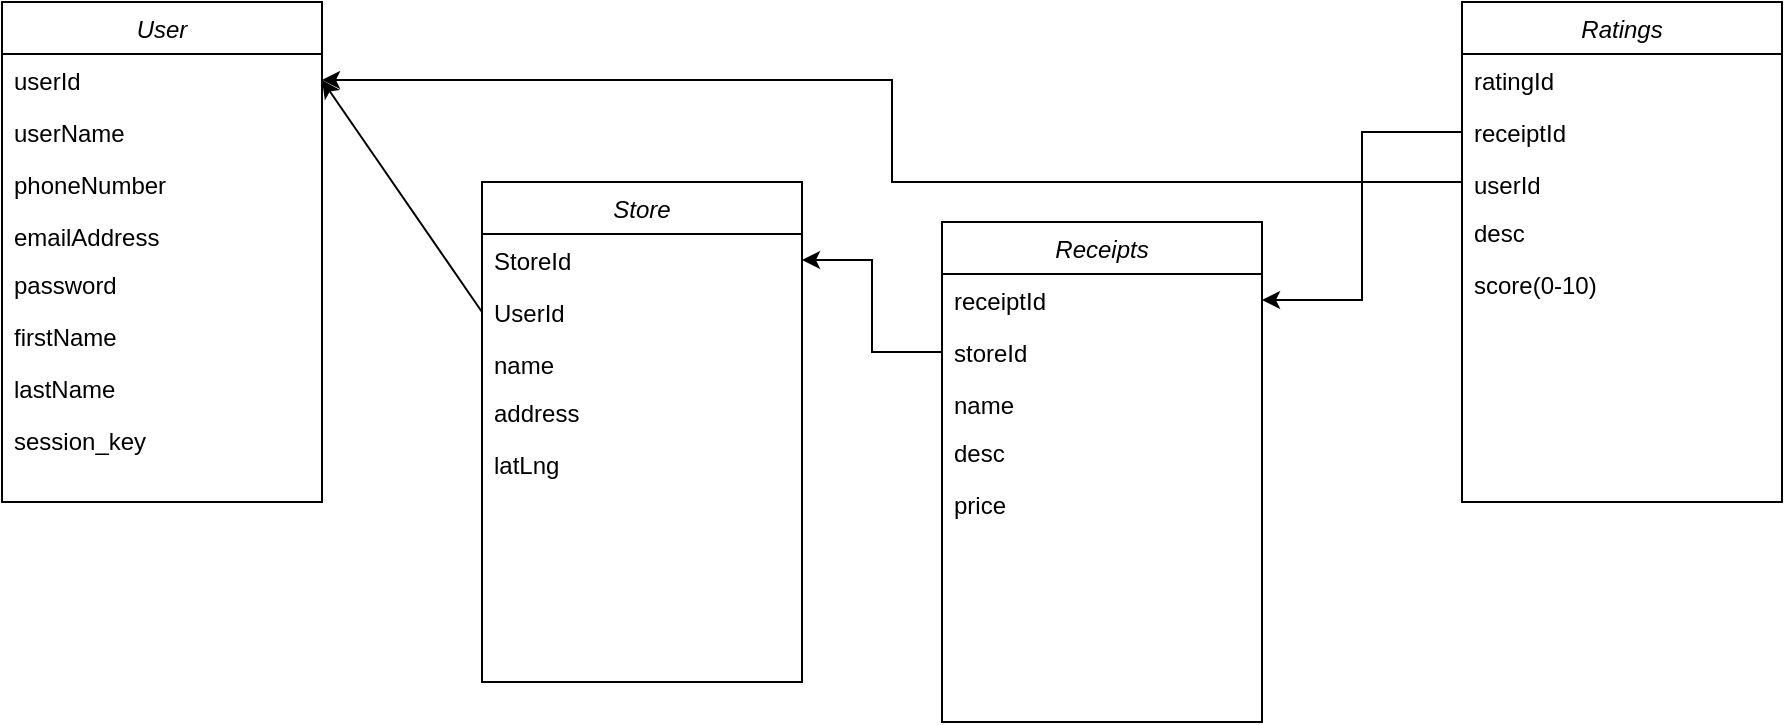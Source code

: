 <mxfile version="15.2.4" type="github">
  <diagram id="C5RBs43oDa-KdzZeNtuy" name="Page-1">
    <mxGraphModel dx="975" dy="792" grid="1" gridSize="10" guides="1" tooltips="1" connect="1" arrows="1" fold="1" page="1" pageScale="1" pageWidth="827" pageHeight="1169" math="0" shadow="0">
      <root>
        <mxCell id="WIyWlLk6GJQsqaUBKTNV-0" />
        <mxCell id="WIyWlLk6GJQsqaUBKTNV-1" parent="WIyWlLk6GJQsqaUBKTNV-0" />
        <mxCell id="zkfFHV4jXpPFQw0GAbJ--0" value="User" style="swimlane;fontStyle=2;align=center;verticalAlign=top;childLayout=stackLayout;horizontal=1;startSize=26;horizontalStack=0;resizeParent=1;resizeLast=0;collapsible=1;marginBottom=0;rounded=0;shadow=0;strokeWidth=1;" parent="WIyWlLk6GJQsqaUBKTNV-1" vertex="1">
          <mxGeometry x="30" y="20" width="160" height="250" as="geometry">
            <mxRectangle x="230" y="140" width="160" height="26" as="alternateBounds" />
          </mxGeometry>
        </mxCell>
        <mxCell id="f8y6dfcZr-cboUHaVySf-13" value="userId" style="text;align=left;verticalAlign=top;spacingLeft=4;spacingRight=4;overflow=hidden;rotatable=0;points=[[0,0.5],[1,0.5]];portConstraint=eastwest;" vertex="1" parent="zkfFHV4jXpPFQw0GAbJ--0">
          <mxGeometry y="26" width="160" height="26" as="geometry" />
        </mxCell>
        <mxCell id="zkfFHV4jXpPFQw0GAbJ--1" value="userName" style="text;align=left;verticalAlign=top;spacingLeft=4;spacingRight=4;overflow=hidden;rotatable=0;points=[[0,0.5],[1,0.5]];portConstraint=eastwest;" parent="zkfFHV4jXpPFQw0GAbJ--0" vertex="1">
          <mxGeometry y="52" width="160" height="26" as="geometry" />
        </mxCell>
        <mxCell id="zkfFHV4jXpPFQw0GAbJ--2" value="phoneNumber" style="text;align=left;verticalAlign=top;spacingLeft=4;spacingRight=4;overflow=hidden;rotatable=0;points=[[0,0.5],[1,0.5]];portConstraint=eastwest;rounded=0;shadow=0;html=0;" parent="zkfFHV4jXpPFQw0GAbJ--0" vertex="1">
          <mxGeometry y="78" width="160" height="26" as="geometry" />
        </mxCell>
        <mxCell id="zkfFHV4jXpPFQw0GAbJ--3" value="emailAddress" style="text;align=left;verticalAlign=top;spacingLeft=4;spacingRight=4;overflow=hidden;rotatable=0;points=[[0,0.5],[1,0.5]];portConstraint=eastwest;rounded=0;shadow=0;html=0;" parent="zkfFHV4jXpPFQw0GAbJ--0" vertex="1">
          <mxGeometry y="104" width="160" height="24" as="geometry" />
        </mxCell>
        <mxCell id="f8y6dfcZr-cboUHaVySf-0" value="password" style="text;align=left;verticalAlign=top;spacingLeft=4;spacingRight=4;overflow=hidden;rotatable=0;points=[[0,0.5],[1,0.5]];portConstraint=eastwest;rounded=0;shadow=0;html=0;" vertex="1" parent="zkfFHV4jXpPFQw0GAbJ--0">
          <mxGeometry y="128" width="160" height="26" as="geometry" />
        </mxCell>
        <mxCell id="f8y6dfcZr-cboUHaVySf-29" value="firstName" style="text;align=left;verticalAlign=top;spacingLeft=4;spacingRight=4;overflow=hidden;rotatable=0;points=[[0,0.5],[1,0.5]];portConstraint=eastwest;rounded=0;shadow=0;html=0;" vertex="1" parent="zkfFHV4jXpPFQw0GAbJ--0">
          <mxGeometry y="154" width="160" height="26" as="geometry" />
        </mxCell>
        <mxCell id="f8y6dfcZr-cboUHaVySf-30" value="lastName" style="text;align=left;verticalAlign=top;spacingLeft=4;spacingRight=4;overflow=hidden;rotatable=0;points=[[0,0.5],[1,0.5]];portConstraint=eastwest;rounded=0;shadow=0;html=0;" vertex="1" parent="zkfFHV4jXpPFQw0GAbJ--0">
          <mxGeometry y="180" width="160" height="26" as="geometry" />
        </mxCell>
        <mxCell id="f8y6dfcZr-cboUHaVySf-31" value="session_key" style="text;align=left;verticalAlign=top;spacingLeft=4;spacingRight=4;overflow=hidden;rotatable=0;points=[[0,0.5],[1,0.5]];portConstraint=eastwest;rounded=0;shadow=0;html=0;" vertex="1" parent="zkfFHV4jXpPFQw0GAbJ--0">
          <mxGeometry y="206" width="160" height="26" as="geometry" />
        </mxCell>
        <mxCell id="f8y6dfcZr-cboUHaVySf-4" value="Store" style="swimlane;fontStyle=2;align=center;verticalAlign=top;childLayout=stackLayout;horizontal=1;startSize=26;horizontalStack=0;resizeParent=1;resizeLast=0;collapsible=1;marginBottom=0;rounded=0;shadow=0;strokeWidth=1;" vertex="1" parent="WIyWlLk6GJQsqaUBKTNV-1">
          <mxGeometry x="270" y="110" width="160" height="250" as="geometry">
            <mxRectangle x="230" y="140" width="160" height="26" as="alternateBounds" />
          </mxGeometry>
        </mxCell>
        <mxCell id="f8y6dfcZr-cboUHaVySf-5" value="StoreId" style="text;align=left;verticalAlign=top;spacingLeft=4;spacingRight=4;overflow=hidden;rotatable=0;points=[[0,0.5],[1,0.5]];portConstraint=eastwest;" vertex="1" parent="f8y6dfcZr-cboUHaVySf-4">
          <mxGeometry y="26" width="160" height="26" as="geometry" />
        </mxCell>
        <mxCell id="f8y6dfcZr-cboUHaVySf-6" value="UserId&#xa;" style="text;align=left;verticalAlign=top;spacingLeft=4;spacingRight=4;overflow=hidden;rotatable=0;points=[[0,0.5],[1,0.5]];portConstraint=eastwest;rounded=0;shadow=0;html=0;" vertex="1" parent="f8y6dfcZr-cboUHaVySf-4">
          <mxGeometry y="52" width="160" height="26" as="geometry" />
        </mxCell>
        <mxCell id="f8y6dfcZr-cboUHaVySf-7" value="name" style="text;align=left;verticalAlign=top;spacingLeft=4;spacingRight=4;overflow=hidden;rotatable=0;points=[[0,0.5],[1,0.5]];portConstraint=eastwest;rounded=0;shadow=0;html=0;" vertex="1" parent="f8y6dfcZr-cboUHaVySf-4">
          <mxGeometry y="78" width="160" height="24" as="geometry" />
        </mxCell>
        <mxCell id="f8y6dfcZr-cboUHaVySf-8" value="address" style="text;align=left;verticalAlign=top;spacingLeft=4;spacingRight=4;overflow=hidden;rotatable=0;points=[[0,0.5],[1,0.5]];portConstraint=eastwest;rounded=0;shadow=0;html=0;" vertex="1" parent="f8y6dfcZr-cboUHaVySf-4">
          <mxGeometry y="102" width="160" height="26" as="geometry" />
        </mxCell>
        <mxCell id="f8y6dfcZr-cboUHaVySf-9" value="latLng" style="text;align=left;verticalAlign=top;spacingLeft=4;spacingRight=4;overflow=hidden;rotatable=0;points=[[0,0.5],[1,0.5]];portConstraint=eastwest;rounded=0;shadow=0;html=0;" vertex="1" parent="f8y6dfcZr-cboUHaVySf-4">
          <mxGeometry y="128" width="160" height="26" as="geometry" />
        </mxCell>
        <mxCell id="f8y6dfcZr-cboUHaVySf-12" value="" style="curved=1;endArrow=classic;html=1;exitX=0;exitY=0.5;exitDx=0;exitDy=0;entryX=1;entryY=0.5;entryDx=0;entryDy=0;" edge="1" parent="WIyWlLk6GJQsqaUBKTNV-1" source="f8y6dfcZr-cboUHaVySf-6" target="f8y6dfcZr-cboUHaVySf-13">
          <mxGeometry width="50" height="50" relative="1" as="geometry">
            <mxPoint x="330" y="330" as="sourcePoint" />
            <mxPoint x="210" y="160" as="targetPoint" />
            <Array as="points" />
          </mxGeometry>
        </mxCell>
        <mxCell id="f8y6dfcZr-cboUHaVySf-14" value="Receipts" style="swimlane;fontStyle=2;align=center;verticalAlign=top;childLayout=stackLayout;horizontal=1;startSize=26;horizontalStack=0;resizeParent=1;resizeLast=0;collapsible=1;marginBottom=0;rounded=0;shadow=0;strokeWidth=1;" vertex="1" parent="WIyWlLk6GJQsqaUBKTNV-1">
          <mxGeometry x="500" y="130" width="160" height="250" as="geometry">
            <mxRectangle x="230" y="140" width="160" height="26" as="alternateBounds" />
          </mxGeometry>
        </mxCell>
        <mxCell id="f8y6dfcZr-cboUHaVySf-15" value="receiptId" style="text;align=left;verticalAlign=top;spacingLeft=4;spacingRight=4;overflow=hidden;rotatable=0;points=[[0,0.5],[1,0.5]];portConstraint=eastwest;" vertex="1" parent="f8y6dfcZr-cboUHaVySf-14">
          <mxGeometry y="26" width="160" height="26" as="geometry" />
        </mxCell>
        <mxCell id="f8y6dfcZr-cboUHaVySf-16" value="storeId" style="text;align=left;verticalAlign=top;spacingLeft=4;spacingRight=4;overflow=hidden;rotatable=0;points=[[0,0.5],[1,0.5]];portConstraint=eastwest;rounded=0;shadow=0;html=0;" vertex="1" parent="f8y6dfcZr-cboUHaVySf-14">
          <mxGeometry y="52" width="160" height="26" as="geometry" />
        </mxCell>
        <mxCell id="f8y6dfcZr-cboUHaVySf-17" value="name" style="text;align=left;verticalAlign=top;spacingLeft=4;spacingRight=4;overflow=hidden;rotatable=0;points=[[0,0.5],[1,0.5]];portConstraint=eastwest;rounded=0;shadow=0;html=0;" vertex="1" parent="f8y6dfcZr-cboUHaVySf-14">
          <mxGeometry y="78" width="160" height="24" as="geometry" />
        </mxCell>
        <mxCell id="f8y6dfcZr-cboUHaVySf-18" value="desc" style="text;align=left;verticalAlign=top;spacingLeft=4;spacingRight=4;overflow=hidden;rotatable=0;points=[[0,0.5],[1,0.5]];portConstraint=eastwest;rounded=0;shadow=0;html=0;" vertex="1" parent="f8y6dfcZr-cboUHaVySf-14">
          <mxGeometry y="102" width="160" height="26" as="geometry" />
        </mxCell>
        <mxCell id="f8y6dfcZr-cboUHaVySf-19" value="price" style="text;align=left;verticalAlign=top;spacingLeft=4;spacingRight=4;overflow=hidden;rotatable=0;points=[[0,0.5],[1,0.5]];portConstraint=eastwest;rounded=0;shadow=0;html=0;" vertex="1" parent="f8y6dfcZr-cboUHaVySf-14">
          <mxGeometry y="128" width="160" height="26" as="geometry" />
        </mxCell>
        <mxCell id="f8y6dfcZr-cboUHaVySf-20" style="edgeStyle=orthogonalEdgeStyle;rounded=0;orthogonalLoop=1;jettySize=auto;html=1;exitX=0;exitY=0.5;exitDx=0;exitDy=0;entryX=1;entryY=0.5;entryDx=0;entryDy=0;" edge="1" parent="WIyWlLk6GJQsqaUBKTNV-1" source="f8y6dfcZr-cboUHaVySf-16" target="f8y6dfcZr-cboUHaVySf-5">
          <mxGeometry relative="1" as="geometry" />
        </mxCell>
        <mxCell id="f8y6dfcZr-cboUHaVySf-21" value="Ratings" style="swimlane;fontStyle=2;align=center;verticalAlign=top;childLayout=stackLayout;horizontal=1;startSize=26;horizontalStack=0;resizeParent=1;resizeLast=0;collapsible=1;marginBottom=0;rounded=0;shadow=0;strokeWidth=1;" vertex="1" parent="WIyWlLk6GJQsqaUBKTNV-1">
          <mxGeometry x="760" y="20" width="160" height="250" as="geometry">
            <mxRectangle x="230" y="140" width="160" height="26" as="alternateBounds" />
          </mxGeometry>
        </mxCell>
        <mxCell id="f8y6dfcZr-cboUHaVySf-22" value="ratingId" style="text;align=left;verticalAlign=top;spacingLeft=4;spacingRight=4;overflow=hidden;rotatable=0;points=[[0,0.5],[1,0.5]];portConstraint=eastwest;" vertex="1" parent="f8y6dfcZr-cboUHaVySf-21">
          <mxGeometry y="26" width="160" height="26" as="geometry" />
        </mxCell>
        <mxCell id="f8y6dfcZr-cboUHaVySf-23" value="receiptId" style="text;align=left;verticalAlign=top;spacingLeft=4;spacingRight=4;overflow=hidden;rotatable=0;points=[[0,0.5],[1,0.5]];portConstraint=eastwest;rounded=0;shadow=0;html=0;" vertex="1" parent="f8y6dfcZr-cboUHaVySf-21">
          <mxGeometry y="52" width="160" height="26" as="geometry" />
        </mxCell>
        <mxCell id="f8y6dfcZr-cboUHaVySf-24" value="userId" style="text;align=left;verticalAlign=top;spacingLeft=4;spacingRight=4;overflow=hidden;rotatable=0;points=[[0,0.5],[1,0.5]];portConstraint=eastwest;rounded=0;shadow=0;html=0;" vertex="1" parent="f8y6dfcZr-cboUHaVySf-21">
          <mxGeometry y="78" width="160" height="24" as="geometry" />
        </mxCell>
        <mxCell id="f8y6dfcZr-cboUHaVySf-25" value="desc" style="text;align=left;verticalAlign=top;spacingLeft=4;spacingRight=4;overflow=hidden;rotatable=0;points=[[0,0.5],[1,0.5]];portConstraint=eastwest;rounded=0;shadow=0;html=0;" vertex="1" parent="f8y6dfcZr-cboUHaVySf-21">
          <mxGeometry y="102" width="160" height="26" as="geometry" />
        </mxCell>
        <mxCell id="f8y6dfcZr-cboUHaVySf-26" value="score(0-10)" style="text;align=left;verticalAlign=top;spacingLeft=4;spacingRight=4;overflow=hidden;rotatable=0;points=[[0,0.5],[1,0.5]];portConstraint=eastwest;rounded=0;shadow=0;html=0;" vertex="1" parent="f8y6dfcZr-cboUHaVySf-21">
          <mxGeometry y="128" width="160" height="26" as="geometry" />
        </mxCell>
        <mxCell id="f8y6dfcZr-cboUHaVySf-27" style="edgeStyle=orthogonalEdgeStyle;rounded=0;orthogonalLoop=1;jettySize=auto;html=1;exitX=0;exitY=0.5;exitDx=0;exitDy=0;entryX=1;entryY=0.5;entryDx=0;entryDy=0;" edge="1" parent="WIyWlLk6GJQsqaUBKTNV-1" source="f8y6dfcZr-cboUHaVySf-23" target="f8y6dfcZr-cboUHaVySf-15">
          <mxGeometry relative="1" as="geometry" />
        </mxCell>
        <mxCell id="f8y6dfcZr-cboUHaVySf-28" style="edgeStyle=orthogonalEdgeStyle;rounded=0;orthogonalLoop=1;jettySize=auto;html=1;exitX=0;exitY=0.5;exitDx=0;exitDy=0;" edge="1" parent="WIyWlLk6GJQsqaUBKTNV-1" source="f8y6dfcZr-cboUHaVySf-24" target="f8y6dfcZr-cboUHaVySf-13">
          <mxGeometry relative="1" as="geometry">
            <mxPoint x="220" y="40" as="targetPoint" />
          </mxGeometry>
        </mxCell>
      </root>
    </mxGraphModel>
  </diagram>
</mxfile>
